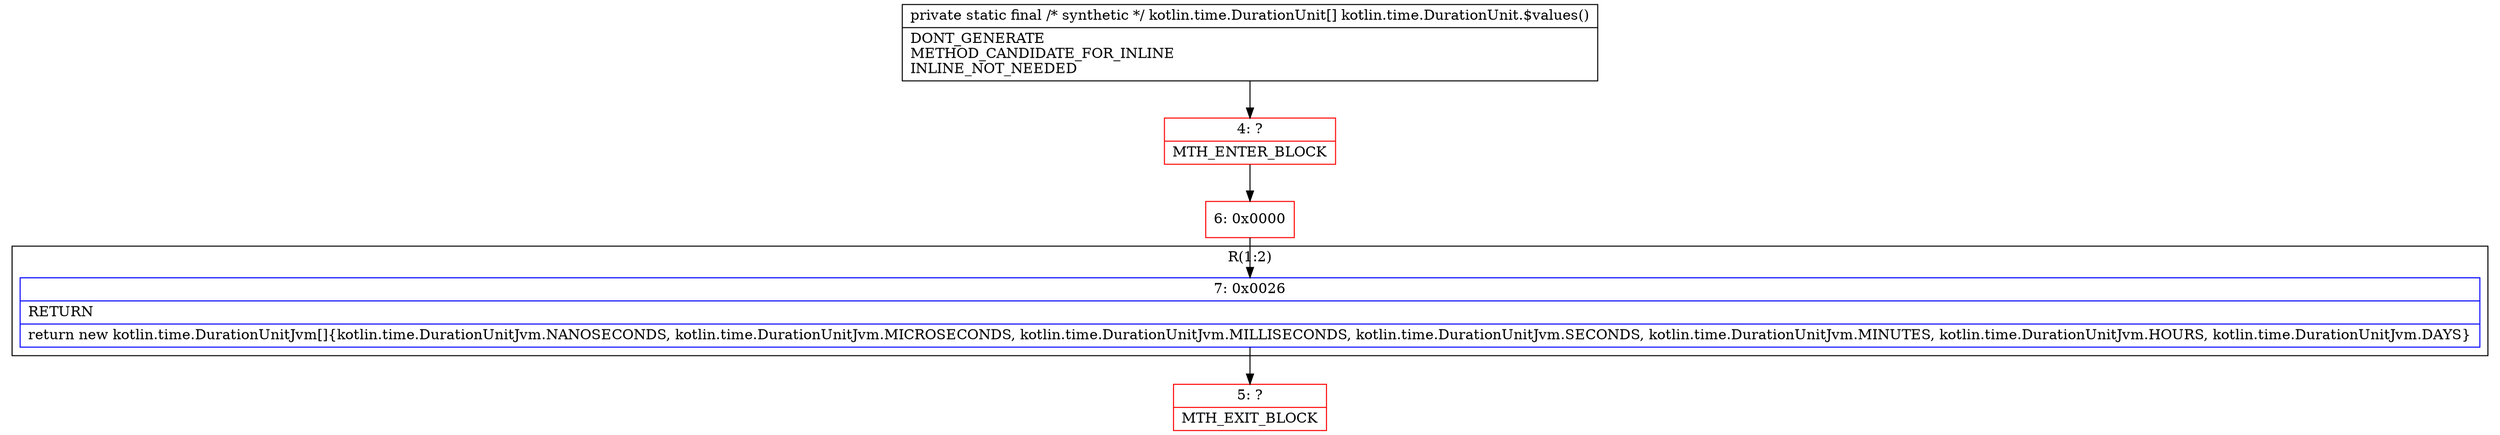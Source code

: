 digraph "CFG forkotlin.time.DurationUnit.$values()[Lkotlin\/time\/DurationUnit;" {
subgraph cluster_Region_2050203057 {
label = "R(1:2)";
node [shape=record,color=blue];
Node_7 [shape=record,label="{7\:\ 0x0026|RETURN\l|return new kotlin.time.DurationUnitJvm[]\{kotlin.time.DurationUnitJvm.NANOSECONDS, kotlin.time.DurationUnitJvm.MICROSECONDS, kotlin.time.DurationUnitJvm.MILLISECONDS, kotlin.time.DurationUnitJvm.SECONDS, kotlin.time.DurationUnitJvm.MINUTES, kotlin.time.DurationUnitJvm.HOURS, kotlin.time.DurationUnitJvm.DAYS\}\l}"];
}
Node_4 [shape=record,color=red,label="{4\:\ ?|MTH_ENTER_BLOCK\l}"];
Node_6 [shape=record,color=red,label="{6\:\ 0x0000}"];
Node_5 [shape=record,color=red,label="{5\:\ ?|MTH_EXIT_BLOCK\l}"];
MethodNode[shape=record,label="{private static final \/* synthetic *\/ kotlin.time.DurationUnit[] kotlin.time.DurationUnit.$values()  | DONT_GENERATE\lMETHOD_CANDIDATE_FOR_INLINE\lINLINE_NOT_NEEDED\l}"];
MethodNode -> Node_4;Node_7 -> Node_5;
Node_4 -> Node_6;
Node_6 -> Node_7;
}


